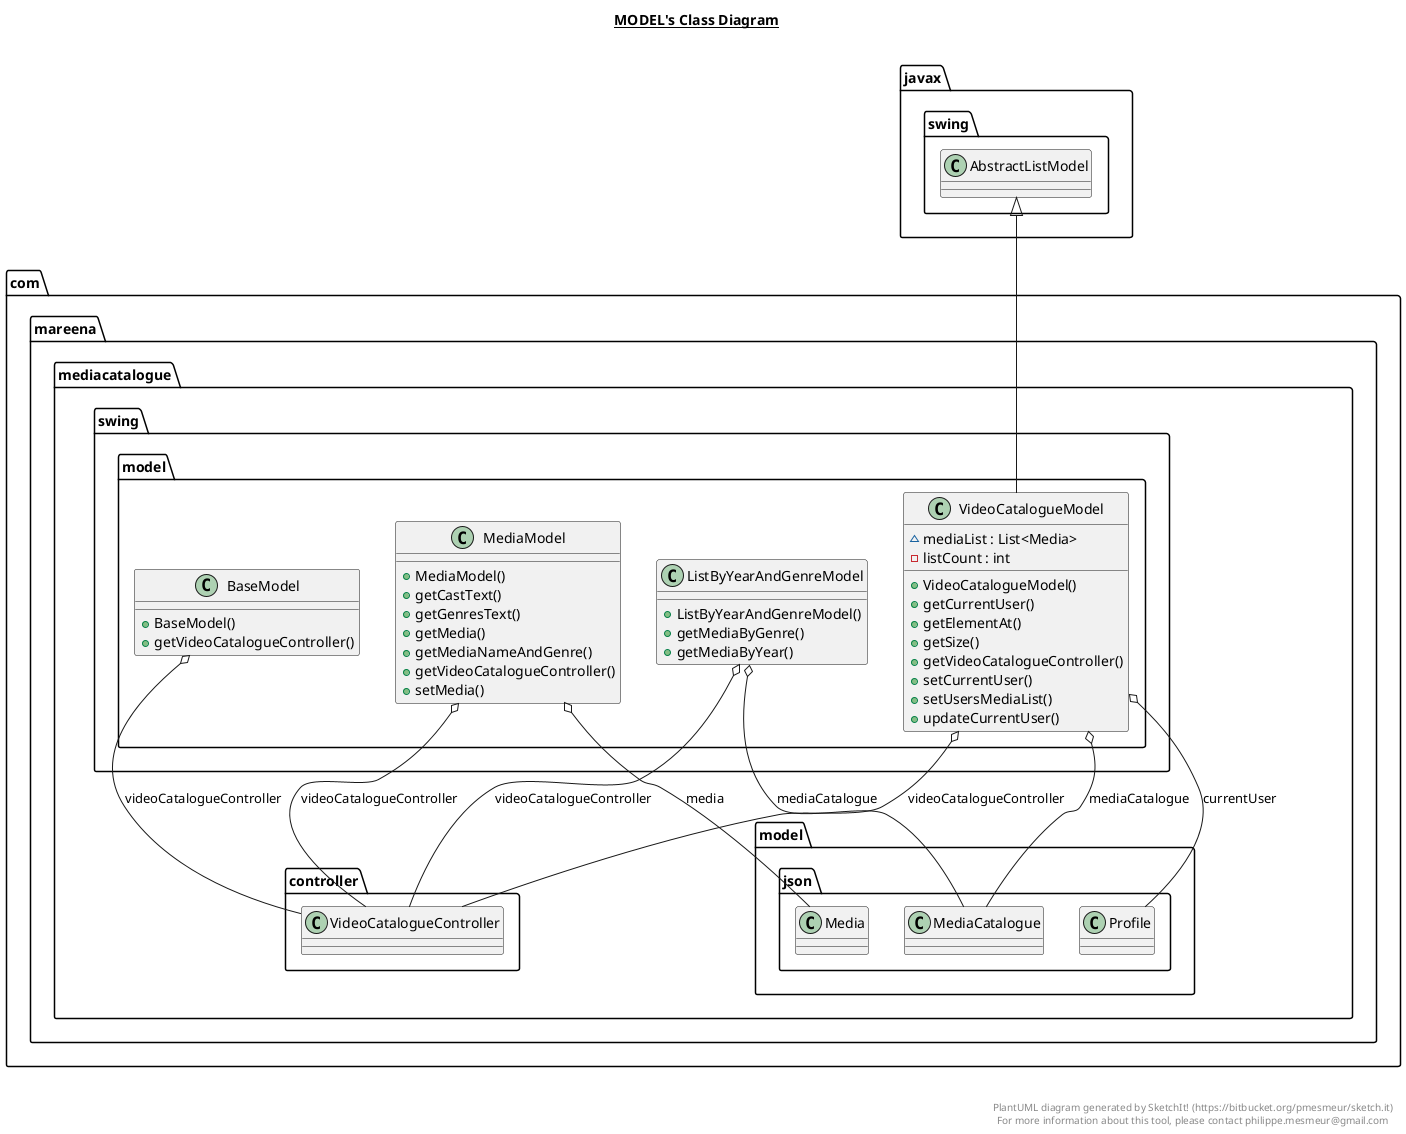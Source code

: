 @startuml

title __MODEL's Class Diagram__\n

    namespace com.mareena.mediacatalogue {
      namespace swing.model {
        class com.mareena.mediacatalogue.swing.model.BaseModel {
            + BaseModel()
            + getVideoCatalogueController()
        }
      }
    }
  

    namespace com.mareena.mediacatalogue {
      namespace swing.model {
        class com.mareena.mediacatalogue.swing.model.ListByYearAndGenreModel {
            + ListByYearAndGenreModel()
            + getMediaByGenre()
            + getMediaByYear()
        }
      }
    }

    namespace com.mareena.mediacatalogue {
      namespace swing.model {
        class com.mareena.mediacatalogue.swing.model.MediaModel {
            + MediaModel()
            + getCastText()
            + getGenresText()
            + getMedia()
            + getMediaNameAndGenre()
            + getVideoCatalogueController()
            + setMedia()
        }
      }
    }

    namespace com.mareena.mediacatalogue {
      namespace swing.model {
        class com.mareena.mediacatalogue.swing.model.VideoCatalogueModel {
            ~ mediaList : List<Media>
            - listCount : int
            + VideoCatalogueModel()
            + getCurrentUser()
            + getElementAt()
            + getSize()
            + getVideoCatalogueController()
            + setCurrentUser()
            + setUsersMediaList()
            + updateCurrentUser()
        }
      }
    }
  

  com.mareena.mediacatalogue.swing.model.BaseModel o-- com.mareena.mediacatalogue.controller.VideoCatalogueController : videoCatalogueController
  com.mareena.mediacatalogue.swing.model.ListByYearAndGenreModel o-- com.mareena.mediacatalogue.model.json.MediaCatalogue : mediaCatalogue
  com.mareena.mediacatalogue.swing.model.ListByYearAndGenreModel o-- com.mareena.mediacatalogue.controller.VideoCatalogueController : videoCatalogueController
  com.mareena.mediacatalogue.swing.model.MediaModel o-- com.mareena.mediacatalogue.model.json.Media : media
  com.mareena.mediacatalogue.swing.model.MediaModel o-- com.mareena.mediacatalogue.controller.VideoCatalogueController : videoCatalogueController
  com.mareena.mediacatalogue.swing.model.VideoCatalogueModel -up-|> javax.swing.AbstractListModel
  com.mareena.mediacatalogue.swing.model.VideoCatalogueModel o-- com.mareena.mediacatalogue.model.json.Profile : currentUser
  com.mareena.mediacatalogue.swing.model.VideoCatalogueModel o-- com.mareena.mediacatalogue.model.json.MediaCatalogue : mediaCatalogue
  com.mareena.mediacatalogue.swing.model.VideoCatalogueModel o-- com.mareena.mediacatalogue.controller.VideoCatalogueController : videoCatalogueController


right footer


PlantUML diagram generated by SketchIt! (https://bitbucket.org/pmesmeur/sketch.it)
For more information about this tool, please contact philippe.mesmeur@gmail.com
endfooter

@enduml
